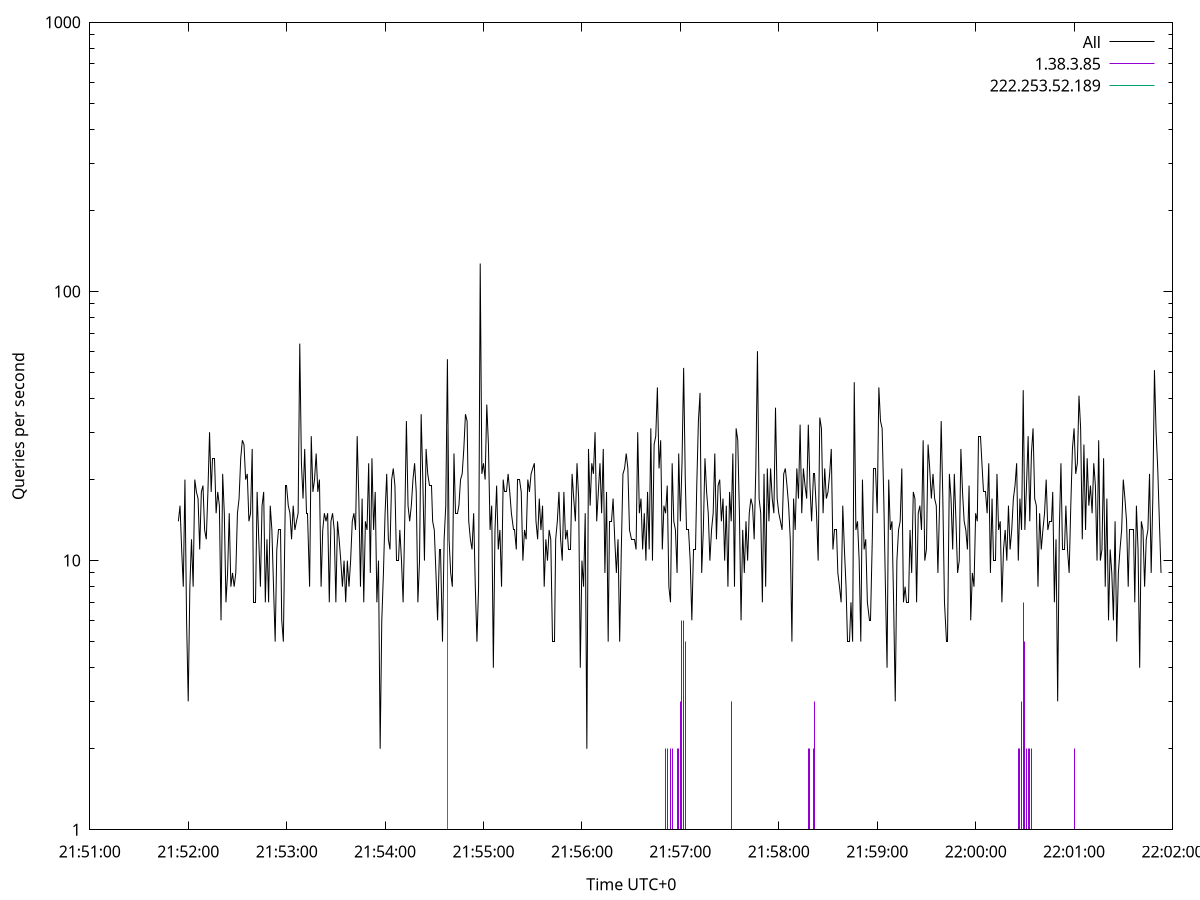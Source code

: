 set terminal pngcairo size 1024,768
set output 'Sun Jan  7 04:51:54 2024.png'
set ylabel 'Queries per second'
set xlabel 'Time UTC+0'
set xdata time
set timefmt "%s"
set log y
plot \
'-' using 1:2 linecolor 0 linetype 2 with lines title 'All', \
'-' using 1:2 linecolor 1 linetype 3 with impulses title "1.38.3.85", \
'-' using 1:2 linecolor 2 linetype 3 with impulses title "222.253.52.189"
1704577914 14
1704577915 16
1704577916 11
1704577917 8
1704577918 20
1704577919 6
1704577920 3
1704577921 8
1704577922 12
1704577923 8
1704577924 20
1704577925 18
1704577926 17
1704577927 11
1704577928 18
1704577929 19
1704577930 13
1704577931 12
1704577932 18
1704577933 30
1704577934 18
1704577935 24
1704577936 24
1704577937 15
1704577938 18
1704577939 16
1704577940 6
1704577941 21
1704577942 15
1704577943 7
1704577944 9
1704577945 15
1704577946 8
1704577947 9
1704577948 8
1704577949 9
1704577950 15
1704577951 17
1704577952 24
1704577953 28
1704577954 27
1704577955 20
1704577956 21
1704577957 14
1704577958 15
1704577959 26
1704577960 7
1704577961 7
1704577962 18
1704577963 12
1704577964 8
1704577965 16
1704577966 18
1704577967 7
1704577968 12
1704577969 7
1704577970 16
1704577971 13
1704577972 8
1704577973 5
1704577974 11
1704577975 13
1704577976 13
1704577977 6
1704577978 5
1704577979 19
1704577980 19
1704577981 16
1704577982 15
1704577983 12
1704577984 16
1704577985 13
1704577986 14
1704577987 15
1704577988 64
1704577989 23
1704577990 17
1704577991 26
1704577992 15
1704577993 15
1704577994 8
1704577995 29
1704577996 18
1704577997 20
1704577998 25
1704577999 18
1704578000 20
1704578001 8
1704578002 13
1704578003 15
1704578004 14
1704578005 15
1704578006 7
1704578007 14
1704578008 15
1704578009 13
1704578010 7
1704578011 14
1704578012 12
1704578013 10
1704578014 8
1704578015 10
1704578016 7
1704578017 10
1704578018 8
1704578019 10
1704578020 14
1704578021 15
1704578022 13
1704578023 29
1704578024 17
1704578025 8
1704578026 17
1704578027 7
1704578028 14
1704578029 13
1704578030 23
1704578031 9
1704578032 24
1704578033 13
1704578034 18
1704578035 7
1704578036 10
1704578037 2
1704578038 6
1704578039 9
1704578040 15
1704578041 21
1704578042 12
1704578043 11
1704578044 20
1704578045 22
1704578046 19
1704578047 10
1704578048 10
1704578049 13
1704578050 10
1704578051 7
1704578052 14
1704578053 33
1704578054 16
1704578055 14
1704578056 16
1704578057 20
1704578058 23
1704578059 18
1704578060 7
1704578061 10
1704578062 35
1704578063 20
1704578064 10
1704578065 26
1704578066 21
1704578067 19
1704578068 19
1704578069 14
1704578070 13
1704578071 9
1704578072 6
1704578073 11
1704578074 11
1704578075 5
1704578076 12
1704578077 16
1704578078 56
1704578079 12
1704578080 9
1704578081 8
1704578082 25
1704578083 15
1704578084 15
1704578085 16
1704578086 20
1704578087 21
1704578088 26
1704578089 35
1704578090 33
1704578091 14
1704578092 12
1704578093 11
1704578094 15
1704578095 8
1704578096 5
1704578097 8
1704578098 127
1704578099 21
1704578100 23
1704578101 20
1704578102 38
1704578103 27
1704578104 13
1704578105 16
1704578106 4
1704578107 13
1704578108 19
1704578109 11
1704578110 13
1704578111 8
1704578112 20
1704578113 18
1704578114 18
1704578115 21
1704578116 18
1704578117 15
1704578118 13
1704578119 13
1704578120 11
1704578121 20
1704578122 20
1704578123 18
1704578124 10
1704578125 13
1704578126 12
1704578127 20
1704578128 18
1704578129 21
1704578130 22
1704578131 23
1704578132 14
1704578133 12
1704578134 17
1704578135 13
1704578136 16
1704578137 8
1704578138 12
1704578139 10
1704578140 13
1704578141 12
1704578142 5
1704578143 5
1704578144 12
1704578145 14
1704578146 18
1704578147 12
1704578148 10
1704578149 18
1704578150 12
1704578151 13
1704578152 11
1704578153 11
1704578154 21
1704578155 17
1704578156 14
1704578157 23
1704578158 17
1704578159 4
1704578160 10
1704578161 8
1704578162 15
1704578163 2
1704578164 26
1704578165 16
1704578166 23
1704578167 21
1704578168 30
1704578169 14
1704578170 18
1704578171 23
1704578172 15
1704578173 26
1704578174 9
1704578175 18
1704578176 5
1704578177 14
1704578178 14
1704578179 17
1704578180 12
1704578181 9
1704578182 12
1704578183 5
1704578184 11
1704578185 21
1704578186 22
1704578187 25
1704578188 22
1704578189 13
1704578190 12
1704578191 12
1704578192 12
1704578193 11
1704578194 30
1704578195 15
1704578196 17
1704578197 11
1704578198 15
1704578199 10
1704578200 18
1704578201 11
1704578202 31
1704578203 10
1704578204 27
1704578205 29
1704578206 44
1704578207 22
1704578208 28
1704578209 11
1704578210 16
1704578211 15
1704578212 19
1704578213 8
1704578214 7
1704578215 23
1704578216 14
1704578217 13
1704578218 9
1704578219 25
1704578220 14
1704578221 23
1704578222 52
1704578223 20
1704578224 13
1704578225 13
1704578226 10
1704578227 6
1704578228 11
1704578229 11
1704578230 19
1704578231 33
1704578232 42
1704578233 9
1704578234 13
1704578235 24
1704578236 18
1704578237 15
1704578238 10
1704578239 13
1704578240 15
1704578241 25
1704578242 12
1704578243 19
1704578244 20
1704578245 14
1704578246 17
1704578247 10
1704578248 16
1704578249 8
1704578250 18
1704578251 14
1704578252 25
1704578253 8
1704578254 31
1704578255 28
1704578256 15
1704578257 6
1704578258 13
1704578259 9
1704578260 14
1704578261 10
1704578262 15
1704578263 17
1704578264 16
1704578265 12
1704578266 22
1704578267 60
1704578268 17
1704578269 15
1704578270 7
1704578271 21
1704578272 8
1704578273 22
1704578274 14
1704578275 22
1704578276 17
1704578277 15
1704578278 37
1704578279 17
1704578280 15
1704578281 14
1704578282 13
1704578283 21
1704578284 22
1704578285 19
1704578286 16
1704578287 12
1704578288 5
1704578289 17
1704578290 13
1704578291 22
1704578292 17
1704578293 32
1704578294 15
1704578295 22
1704578296 19
1704578297 17
1704578298 32
1704578299 19
1704578300 14
1704578301 21
1704578302 21
1704578303 15
1704578304 10
1704578305 34
1704578306 31
1704578307 15
1704578308 22
1704578309 17
1704578310 18
1704578311 21
1704578312 26
1704578313 11
1704578314 13
1704578315 13
1704578316 9
1704578317 8
1704578318 7
1704578319 16
1704578320 11
1704578321 8
1704578322 5
1704578323 5
1704578324 7
1704578325 5
1704578326 46
1704578327 13
1704578328 14
1704578329 10
1704578330 5
1704578331 20
1704578332 11
1704578333 12
1704578334 7
1704578335 6
1704578336 6
1704578337 12
1704578338 22
1704578339 22
1704578340 15
1704578341 44
1704578342 33
1704578343 31
1704578344 17
1704578345 8
1704578346 4
1704578347 20
1704578348 13
1704578349 14
1704578350 7
1704578351 3
1704578352 10
1704578353 13
1704578354 14
1704578355 22
1704578356 7
1704578357 8
1704578358 7
1704578359 7
1704578360 13
1704578361 9
1704578362 18
1704578363 17
1704578364 7
1704578365 15
1704578366 16
1704578367 13
1704578368 28
1704578369 10
1704578370 11
1704578371 27
1704578372 22
1704578373 17
1704578374 21
1704578375 17
1704578376 16
1704578377 9
1704578378 16
1704578379 33
1704578380 17
1704578381 7
1704578382 5
1704578383 5
1704578384 21
1704578385 17
1704578386 11
1704578387 21
1704578388 14
1704578389 9
1704578390 10
1704578391 26
1704578392 18
1704578393 14
1704578394 13
1704578395 11
1704578396 19
1704578397 6
1704578398 9
1704578399 8
1704578400 15
1704578401 14
1704578402 29
1704578403 29
1704578404 22
1704578405 18
1704578406 18
1704578407 15
1704578408 23
1704578409 9
1704578410 17
1704578411 10
1704578412 10
1704578413 21
1704578414 13
1704578415 14
1704578416 7
1704578417 11
1704578418 13
1704578419 10
1704578420 16
1704578421 11
1704578422 13
1704578423 17
1704578424 19
1704578425 23
1704578426 10
1704578427 17
1704578428 13
1704578429 43
1704578430 13
1704578431 19
1704578432 29
1704578433 14
1704578434 25
1704578435 31
1704578436 17
1704578437 16
1704578438 8
1704578439 15
1704578440 11
1704578441 13
1704578442 15
1704578443 20
1704578444 13
1704578445 14
1704578446 14
1704578447 18
1704578448 7
1704578449 12
1704578450 3
1704578451 13
1704578452 23
1704578453 11
1704578454 11
1704578455 16
1704578456 11
1704578457 9
1704578458 16
1704578459 26
1704578460 31
1704578461 21
1704578462 23
1704578463 41
1704578464 31
1704578465 12
1704578466 27
1704578467 13
1704578468 24
1704578469 16
1704578470 19
1704578471 15
1704578472 23
1704578473 19
1704578474 10
1704578475 28
1704578476 10
1704578477 11
1704578478 24
1704578479 8
1704578480 17
1704578481 6
1704578482 11
1704578483 9
1704578484 6
1704578485 14
1704578486 5
1704578487 9
1704578488 11
1704578489 13
1704578490 20
1704578491 17
1704578492 14
1704578493 8
1704578494 13
1704578495 13
1704578496 13
1704578497 7
1704578498 16
1704578499 11
1704578500 4
1704578501 14
1704578502 13
1704578503 8
1704578504 12
1704578505 13
1704578506 21
1704578507 9
1704578508 17
1704578509 51
1704578510 30
1704578511 22
1704578512 14
1704578513 9

e
1704578211 2
1704578212 2
1704578213 1
1704578214 2
1704578215 2
1704578216 1
1704578217 1
1704578218 2
1704578219 2
1704578220 3
1704578221 6
1704578222 6
1704578223 5
1704578249 1
1704578250 1
1704578251 3
1704578297 1
1704578298 2
1704578299 2
1704578301 2
1704578302 3
1704578426 2
1704578427 2
1704578428 3
1704578429 7
1704578430 5
1704578431 2
1704578432 2
1704578433 2
1704578434 2
1704578435 1
1704578460 2

e
1704578078 32
1704578378 1

e

